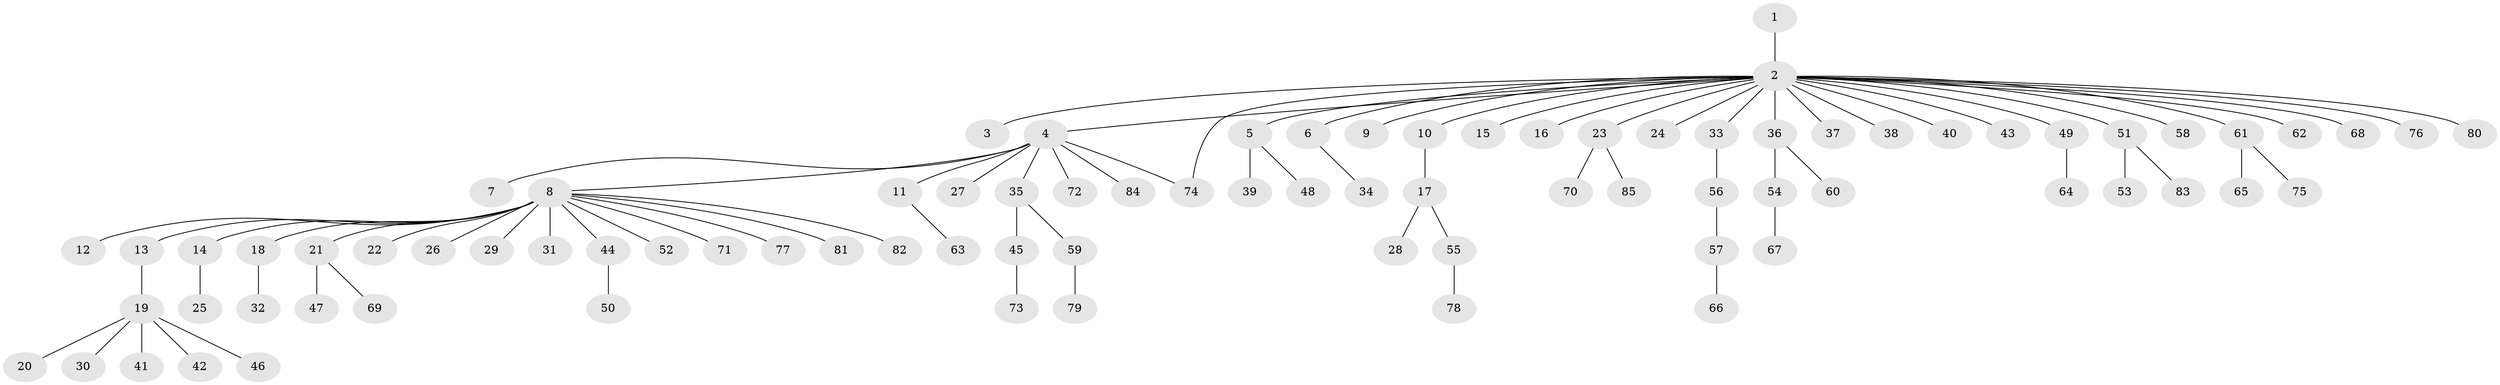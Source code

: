 // coarse degree distribution, {4: 0.02857142857142857, 9: 0.02857142857142857, 8: 0.02857142857142857, 2: 0.2571428571428571, 1: 0.6, 7: 0.02857142857142857, 3: 0.02857142857142857}
// Generated by graph-tools (version 1.1) at 2025/50/03/04/25 22:50:06]
// undirected, 85 vertices, 85 edges
graph export_dot {
  node [color=gray90,style=filled];
  1;
  2;
  3;
  4;
  5;
  6;
  7;
  8;
  9;
  10;
  11;
  12;
  13;
  14;
  15;
  16;
  17;
  18;
  19;
  20;
  21;
  22;
  23;
  24;
  25;
  26;
  27;
  28;
  29;
  30;
  31;
  32;
  33;
  34;
  35;
  36;
  37;
  38;
  39;
  40;
  41;
  42;
  43;
  44;
  45;
  46;
  47;
  48;
  49;
  50;
  51;
  52;
  53;
  54;
  55;
  56;
  57;
  58;
  59;
  60;
  61;
  62;
  63;
  64;
  65;
  66;
  67;
  68;
  69;
  70;
  71;
  72;
  73;
  74;
  75;
  76;
  77;
  78;
  79;
  80;
  81;
  82;
  83;
  84;
  85;
  1 -- 2;
  2 -- 3;
  2 -- 4;
  2 -- 5;
  2 -- 6;
  2 -- 9;
  2 -- 10;
  2 -- 15;
  2 -- 16;
  2 -- 23;
  2 -- 24;
  2 -- 33;
  2 -- 36;
  2 -- 37;
  2 -- 38;
  2 -- 40;
  2 -- 43;
  2 -- 49;
  2 -- 51;
  2 -- 58;
  2 -- 61;
  2 -- 62;
  2 -- 68;
  2 -- 74;
  2 -- 76;
  2 -- 80;
  4 -- 7;
  4 -- 8;
  4 -- 11;
  4 -- 27;
  4 -- 35;
  4 -- 72;
  4 -- 74;
  4 -- 84;
  5 -- 39;
  5 -- 48;
  6 -- 34;
  8 -- 12;
  8 -- 13;
  8 -- 14;
  8 -- 18;
  8 -- 21;
  8 -- 22;
  8 -- 26;
  8 -- 29;
  8 -- 31;
  8 -- 44;
  8 -- 52;
  8 -- 71;
  8 -- 77;
  8 -- 81;
  8 -- 82;
  10 -- 17;
  11 -- 63;
  13 -- 19;
  14 -- 25;
  17 -- 28;
  17 -- 55;
  18 -- 32;
  19 -- 20;
  19 -- 30;
  19 -- 41;
  19 -- 42;
  19 -- 46;
  21 -- 47;
  21 -- 69;
  23 -- 70;
  23 -- 85;
  33 -- 56;
  35 -- 45;
  35 -- 59;
  36 -- 54;
  36 -- 60;
  44 -- 50;
  45 -- 73;
  49 -- 64;
  51 -- 53;
  51 -- 83;
  54 -- 67;
  55 -- 78;
  56 -- 57;
  57 -- 66;
  59 -- 79;
  61 -- 65;
  61 -- 75;
}
